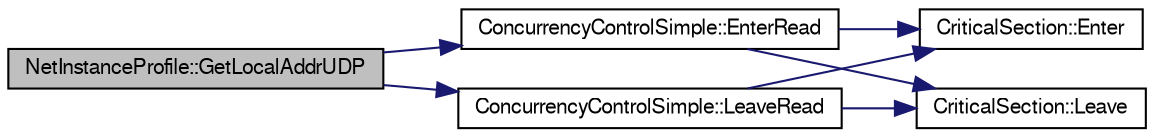 digraph G
{
  edge [fontname="FreeSans",fontsize="10",labelfontname="FreeSans",labelfontsize="10"];
  node [fontname="FreeSans",fontsize="10",shape=record];
  rankdir=LR;
  Node1 [label="NetInstanceProfile::GetLocalAddrUDP",height=0.2,width=0.4,color="black", fillcolor="grey75", style="filled" fontcolor="black"];
  Node1 -> Node2 [color="midnightblue",fontsize="10",style="solid",fontname="FreeSans"];
  Node2 [label="ConcurrencyControlSimple::EnterRead",height=0.2,width=0.4,color="black", fillcolor="white", style="filled",URL="$class_concurrency_control_simple.html#a2fe44e5187f242c6770f22744fbbb9fc"];
  Node2 -> Node3 [color="midnightblue",fontsize="10",style="solid",fontname="FreeSans"];
  Node3 [label="CriticalSection::Enter",height=0.2,width=0.4,color="black", fillcolor="white", style="filled",URL="$class_critical_section.html#a509be5342b2f07ae06e1af5d9e08b871"];
  Node2 -> Node4 [color="midnightblue",fontsize="10",style="solid",fontname="FreeSans"];
  Node4 [label="CriticalSection::Leave",height=0.2,width=0.4,color="black", fillcolor="white", style="filled",URL="$class_critical_section.html#a6fa0931385f066492f31fc98e3fca657"];
  Node1 -> Node5 [color="midnightblue",fontsize="10",style="solid",fontname="FreeSans"];
  Node5 [label="ConcurrencyControlSimple::LeaveRead",height=0.2,width=0.4,color="black", fillcolor="white", style="filled",URL="$class_concurrency_control_simple.html#a5899652d881e107574a98d15cae50830"];
  Node5 -> Node3 [color="midnightblue",fontsize="10",style="solid",fontname="FreeSans"];
  Node5 -> Node4 [color="midnightblue",fontsize="10",style="solid",fontname="FreeSans"];
}
